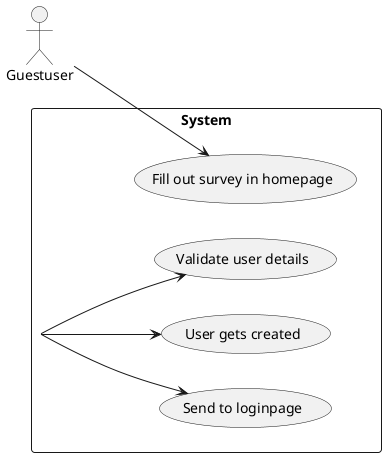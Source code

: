@startuml Add New User
left to right direction
actor "Guestuser" as user
rectangle System {
  usecase "Fill out survey in homepage" as UC1
  usecase "Validate user details" as UC2
  usecase "User gets created" as UC3
  usecase "Send to loginpage" as UC4
}

user --> UC1
System --> UC2
System --> UC3
System --> UC4

@enduml